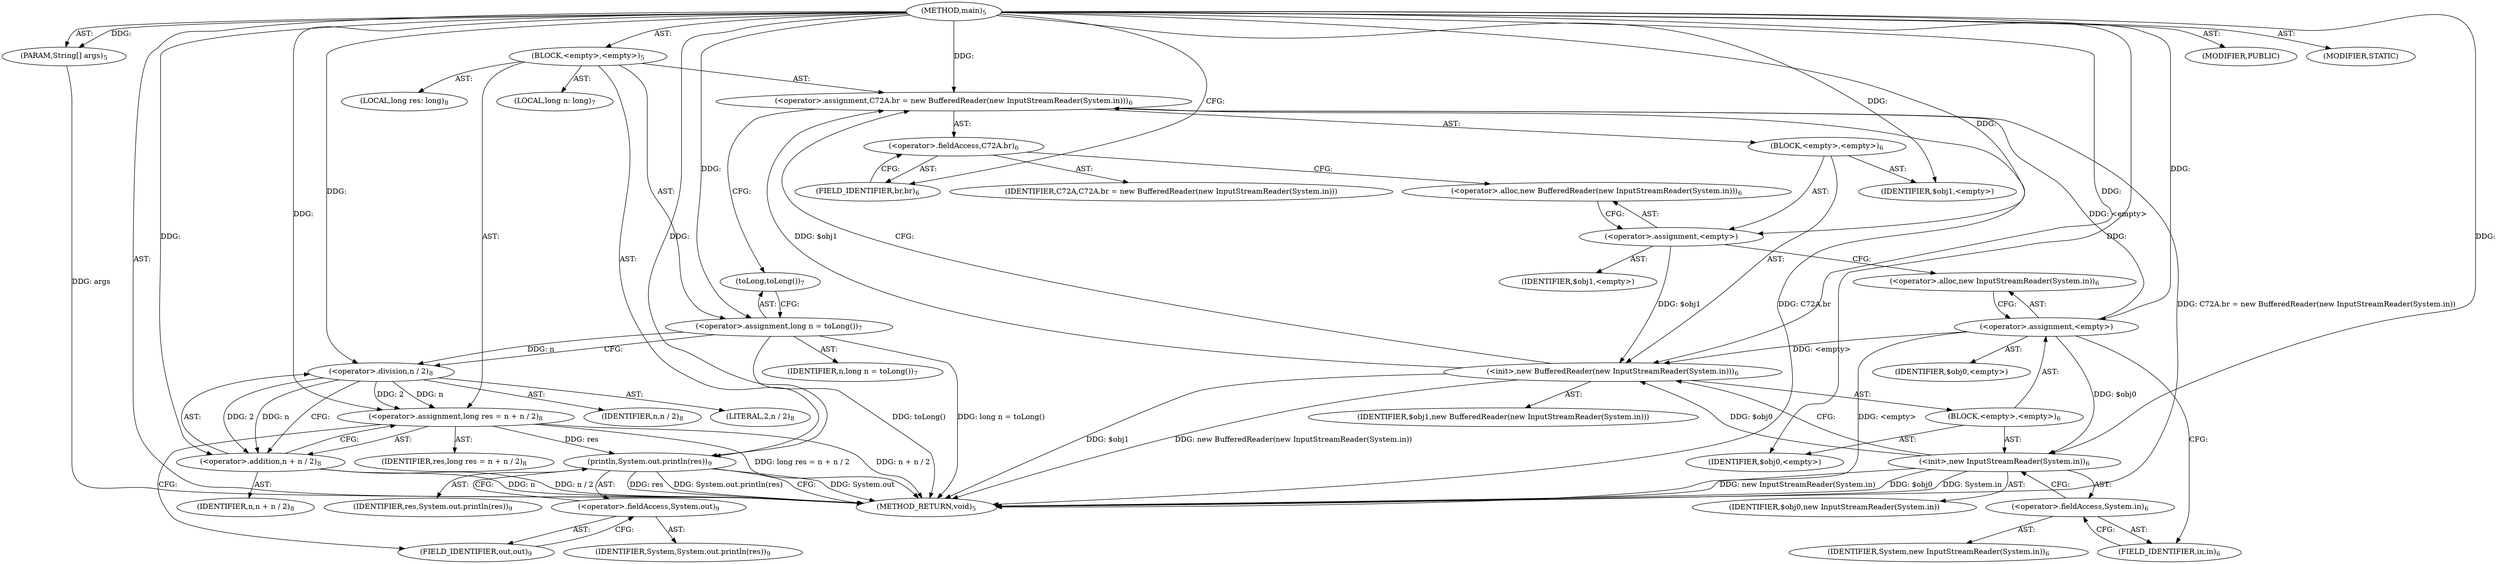 digraph "main" {  
"19" [label = <(METHOD,main)<SUB>5</SUB>> ]
"20" [label = <(PARAM,String[] args)<SUB>5</SUB>> ]
"21" [label = <(BLOCK,&lt;empty&gt;,&lt;empty&gt;)<SUB>5</SUB>> ]
"22" [label = <(&lt;operator&gt;.assignment,C72A.br = new BufferedReader(new InputStreamReader(System.in)))<SUB>6</SUB>> ]
"23" [label = <(&lt;operator&gt;.fieldAccess,C72A.br)<SUB>6</SUB>> ]
"24" [label = <(IDENTIFIER,C72A,C72A.br = new BufferedReader(new InputStreamReader(System.in)))> ]
"25" [label = <(FIELD_IDENTIFIER,br,br)<SUB>6</SUB>> ]
"26" [label = <(BLOCK,&lt;empty&gt;,&lt;empty&gt;)<SUB>6</SUB>> ]
"27" [label = <(&lt;operator&gt;.assignment,&lt;empty&gt;)> ]
"28" [label = <(IDENTIFIER,$obj1,&lt;empty&gt;)> ]
"29" [label = <(&lt;operator&gt;.alloc,new BufferedReader(new InputStreamReader(System.in)))<SUB>6</SUB>> ]
"30" [label = <(&lt;init&gt;,new BufferedReader(new InputStreamReader(System.in)))<SUB>6</SUB>> ]
"31" [label = <(IDENTIFIER,$obj1,new BufferedReader(new InputStreamReader(System.in)))> ]
"32" [label = <(BLOCK,&lt;empty&gt;,&lt;empty&gt;)<SUB>6</SUB>> ]
"33" [label = <(&lt;operator&gt;.assignment,&lt;empty&gt;)> ]
"34" [label = <(IDENTIFIER,$obj0,&lt;empty&gt;)> ]
"35" [label = <(&lt;operator&gt;.alloc,new InputStreamReader(System.in))<SUB>6</SUB>> ]
"36" [label = <(&lt;init&gt;,new InputStreamReader(System.in))<SUB>6</SUB>> ]
"37" [label = <(IDENTIFIER,$obj0,new InputStreamReader(System.in))> ]
"38" [label = <(&lt;operator&gt;.fieldAccess,System.in)<SUB>6</SUB>> ]
"39" [label = <(IDENTIFIER,System,new InputStreamReader(System.in))<SUB>6</SUB>> ]
"40" [label = <(FIELD_IDENTIFIER,in,in)<SUB>6</SUB>> ]
"41" [label = <(IDENTIFIER,$obj0,&lt;empty&gt;)> ]
"42" [label = <(IDENTIFIER,$obj1,&lt;empty&gt;)> ]
"43" [label = <(LOCAL,long n: long)<SUB>7</SUB>> ]
"44" [label = <(&lt;operator&gt;.assignment,long n = toLong())<SUB>7</SUB>> ]
"45" [label = <(IDENTIFIER,n,long n = toLong())<SUB>7</SUB>> ]
"46" [label = <(toLong,toLong())<SUB>7</SUB>> ]
"47" [label = <(LOCAL,long res: long)<SUB>8</SUB>> ]
"48" [label = <(&lt;operator&gt;.assignment,long res = n + n / 2)<SUB>8</SUB>> ]
"49" [label = <(IDENTIFIER,res,long res = n + n / 2)<SUB>8</SUB>> ]
"50" [label = <(&lt;operator&gt;.addition,n + n / 2)<SUB>8</SUB>> ]
"51" [label = <(IDENTIFIER,n,n + n / 2)<SUB>8</SUB>> ]
"52" [label = <(&lt;operator&gt;.division,n / 2)<SUB>8</SUB>> ]
"53" [label = <(IDENTIFIER,n,n / 2)<SUB>8</SUB>> ]
"54" [label = <(LITERAL,2,n / 2)<SUB>8</SUB>> ]
"55" [label = <(println,System.out.println(res))<SUB>9</SUB>> ]
"56" [label = <(&lt;operator&gt;.fieldAccess,System.out)<SUB>9</SUB>> ]
"57" [label = <(IDENTIFIER,System,System.out.println(res))<SUB>9</SUB>> ]
"58" [label = <(FIELD_IDENTIFIER,out,out)<SUB>9</SUB>> ]
"59" [label = <(IDENTIFIER,res,System.out.println(res))<SUB>9</SUB>> ]
"60" [label = <(MODIFIER,PUBLIC)> ]
"61" [label = <(MODIFIER,STATIC)> ]
"62" [label = <(METHOD_RETURN,void)<SUB>5</SUB>> ]
  "19" -> "20"  [ label = "AST: "] 
  "19" -> "21"  [ label = "AST: "] 
  "19" -> "60"  [ label = "AST: "] 
  "19" -> "61"  [ label = "AST: "] 
  "19" -> "62"  [ label = "AST: "] 
  "21" -> "22"  [ label = "AST: "] 
  "21" -> "43"  [ label = "AST: "] 
  "21" -> "44"  [ label = "AST: "] 
  "21" -> "47"  [ label = "AST: "] 
  "21" -> "48"  [ label = "AST: "] 
  "21" -> "55"  [ label = "AST: "] 
  "22" -> "23"  [ label = "AST: "] 
  "22" -> "26"  [ label = "AST: "] 
  "23" -> "24"  [ label = "AST: "] 
  "23" -> "25"  [ label = "AST: "] 
  "26" -> "27"  [ label = "AST: "] 
  "26" -> "30"  [ label = "AST: "] 
  "26" -> "42"  [ label = "AST: "] 
  "27" -> "28"  [ label = "AST: "] 
  "27" -> "29"  [ label = "AST: "] 
  "30" -> "31"  [ label = "AST: "] 
  "30" -> "32"  [ label = "AST: "] 
  "32" -> "33"  [ label = "AST: "] 
  "32" -> "36"  [ label = "AST: "] 
  "32" -> "41"  [ label = "AST: "] 
  "33" -> "34"  [ label = "AST: "] 
  "33" -> "35"  [ label = "AST: "] 
  "36" -> "37"  [ label = "AST: "] 
  "36" -> "38"  [ label = "AST: "] 
  "38" -> "39"  [ label = "AST: "] 
  "38" -> "40"  [ label = "AST: "] 
  "44" -> "45"  [ label = "AST: "] 
  "44" -> "46"  [ label = "AST: "] 
  "48" -> "49"  [ label = "AST: "] 
  "48" -> "50"  [ label = "AST: "] 
  "50" -> "51"  [ label = "AST: "] 
  "50" -> "52"  [ label = "AST: "] 
  "52" -> "53"  [ label = "AST: "] 
  "52" -> "54"  [ label = "AST: "] 
  "55" -> "56"  [ label = "AST: "] 
  "55" -> "59"  [ label = "AST: "] 
  "56" -> "57"  [ label = "AST: "] 
  "56" -> "58"  [ label = "AST: "] 
  "22" -> "46"  [ label = "CFG: "] 
  "44" -> "52"  [ label = "CFG: "] 
  "48" -> "58"  [ label = "CFG: "] 
  "55" -> "62"  [ label = "CFG: "] 
  "23" -> "29"  [ label = "CFG: "] 
  "46" -> "44"  [ label = "CFG: "] 
  "50" -> "48"  [ label = "CFG: "] 
  "56" -> "55"  [ label = "CFG: "] 
  "25" -> "23"  [ label = "CFG: "] 
  "27" -> "35"  [ label = "CFG: "] 
  "30" -> "22"  [ label = "CFG: "] 
  "52" -> "50"  [ label = "CFG: "] 
  "58" -> "56"  [ label = "CFG: "] 
  "29" -> "27"  [ label = "CFG: "] 
  "33" -> "40"  [ label = "CFG: "] 
  "36" -> "30"  [ label = "CFG: "] 
  "35" -> "33"  [ label = "CFG: "] 
  "38" -> "36"  [ label = "CFG: "] 
  "40" -> "38"  [ label = "CFG: "] 
  "19" -> "25"  [ label = "CFG: "] 
  "20" -> "62"  [ label = "DDG: args"] 
  "22" -> "62"  [ label = "DDG: C72A.br"] 
  "30" -> "62"  [ label = "DDG: $obj1"] 
  "33" -> "62"  [ label = "DDG: &lt;empty&gt;"] 
  "36" -> "62"  [ label = "DDG: $obj0"] 
  "36" -> "62"  [ label = "DDG: System.in"] 
  "36" -> "62"  [ label = "DDG: new InputStreamReader(System.in)"] 
  "30" -> "62"  [ label = "DDG: new BufferedReader(new InputStreamReader(System.in))"] 
  "22" -> "62"  [ label = "DDG: C72A.br = new BufferedReader(new InputStreamReader(System.in))"] 
  "44" -> "62"  [ label = "DDG: toLong()"] 
  "44" -> "62"  [ label = "DDG: long n = toLong()"] 
  "50" -> "62"  [ label = "DDG: n"] 
  "50" -> "62"  [ label = "DDG: n / 2"] 
  "48" -> "62"  [ label = "DDG: n + n / 2"] 
  "48" -> "62"  [ label = "DDG: long res = n + n / 2"] 
  "55" -> "62"  [ label = "DDG: System.out"] 
  "55" -> "62"  [ label = "DDG: res"] 
  "55" -> "62"  [ label = "DDG: System.out.println(res)"] 
  "19" -> "20"  [ label = "DDG: "] 
  "33" -> "22"  [ label = "DDG: &lt;empty&gt;"] 
  "30" -> "22"  [ label = "DDG: $obj1"] 
  "19" -> "22"  [ label = "DDG: "] 
  "19" -> "44"  [ label = "DDG: "] 
  "52" -> "48"  [ label = "DDG: n"] 
  "19" -> "48"  [ label = "DDG: "] 
  "52" -> "48"  [ label = "DDG: 2"] 
  "48" -> "55"  [ label = "DDG: res"] 
  "19" -> "55"  [ label = "DDG: "] 
  "19" -> "27"  [ label = "DDG: "] 
  "19" -> "42"  [ label = "DDG: "] 
  "52" -> "50"  [ label = "DDG: n"] 
  "19" -> "50"  [ label = "DDG: "] 
  "52" -> "50"  [ label = "DDG: 2"] 
  "27" -> "30"  [ label = "DDG: $obj1"] 
  "19" -> "30"  [ label = "DDG: "] 
  "33" -> "30"  [ label = "DDG: &lt;empty&gt;"] 
  "36" -> "30"  [ label = "DDG: $obj0"] 
  "44" -> "52"  [ label = "DDG: n"] 
  "19" -> "52"  [ label = "DDG: "] 
  "19" -> "33"  [ label = "DDG: "] 
  "19" -> "41"  [ label = "DDG: "] 
  "33" -> "36"  [ label = "DDG: $obj0"] 
  "19" -> "36"  [ label = "DDG: "] 
}
